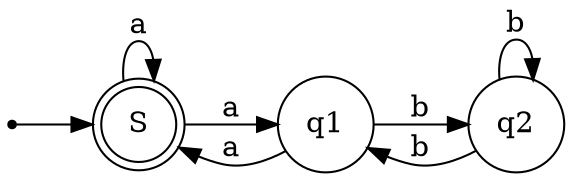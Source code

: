 digraph finite_state_machine {
    rankdir=LR;
    size="8,5"

    node [shape = doublecircle]; S;
    node [shape = point ]; qi

    node [shape = circle];
    qi -> S;
    S  -> q1 [ label = "a" ];
    S  -> S  [ label = "a" ];
    q1 -> S  [ label = "a" ];
    q1 -> q2 [ label = "b" ];
    q2 -> q1 [ label = "b" ];
    q2 -> q2 [ label = "b" ];
}

